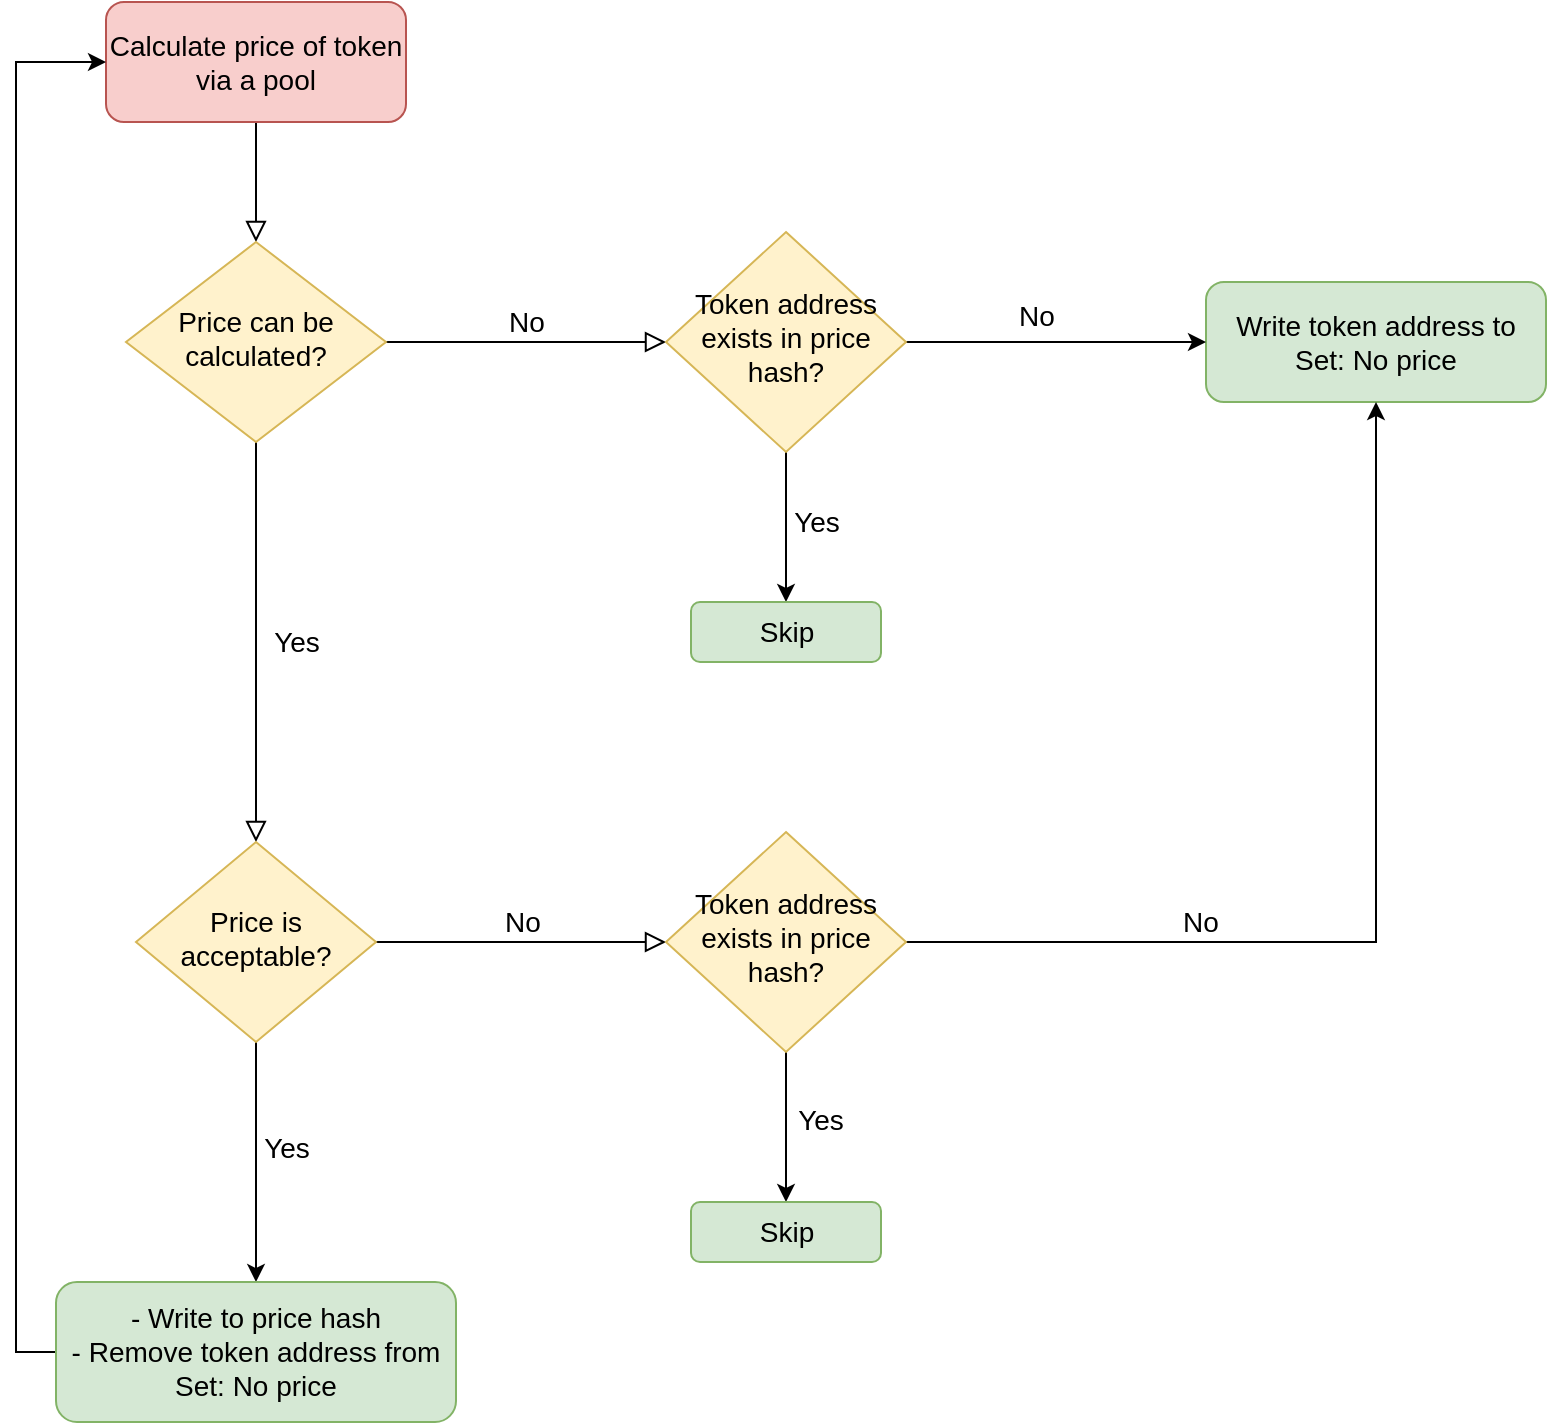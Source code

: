 <mxfile version="18.0.2" type="github">
  <diagram id="C5RBs43oDa-KdzZeNtuy" name="Page-1">
    <mxGraphModel dx="1426" dy="688" grid="1" gridSize="10" guides="1" tooltips="1" connect="1" arrows="1" fold="1" page="1" pageScale="1" pageWidth="827" pageHeight="1169" math="0" shadow="0">
      <root>
        <mxCell id="WIyWlLk6GJQsqaUBKTNV-0" />
        <mxCell id="WIyWlLk6GJQsqaUBKTNV-1" parent="WIyWlLk6GJQsqaUBKTNV-0" />
        <mxCell id="WIyWlLk6GJQsqaUBKTNV-2" value="" style="rounded=0;html=1;jettySize=auto;orthogonalLoop=1;fontSize=14;endArrow=block;endFill=0;endSize=8;strokeWidth=1;shadow=0;labelBackgroundColor=none;edgeStyle=orthogonalEdgeStyle;" parent="WIyWlLk6GJQsqaUBKTNV-1" source="WIyWlLk6GJQsqaUBKTNV-3" target="WIyWlLk6GJQsqaUBKTNV-6" edge="1">
          <mxGeometry relative="1" as="geometry" />
        </mxCell>
        <mxCell id="WIyWlLk6GJQsqaUBKTNV-3" value="Calculate price of token via a pool" style="rounded=1;whiteSpace=wrap;html=1;fontSize=14;glass=0;strokeWidth=1;shadow=0;fillColor=#f8cecc;strokeColor=#b85450;" parent="WIyWlLk6GJQsqaUBKTNV-1" vertex="1">
          <mxGeometry x="160" y="50" width="150" height="60" as="geometry" />
        </mxCell>
        <mxCell id="WIyWlLk6GJQsqaUBKTNV-4" value="Yes" style="rounded=0;html=1;jettySize=auto;orthogonalLoop=1;fontSize=14;endArrow=block;endFill=0;endSize=8;strokeWidth=1;shadow=0;labelBackgroundColor=none;edgeStyle=orthogonalEdgeStyle;" parent="WIyWlLk6GJQsqaUBKTNV-1" source="WIyWlLk6GJQsqaUBKTNV-6" target="WIyWlLk6GJQsqaUBKTNV-10" edge="1">
          <mxGeometry y="20" relative="1" as="geometry">
            <mxPoint as="offset" />
          </mxGeometry>
        </mxCell>
        <mxCell id="WIyWlLk6GJQsqaUBKTNV-5" value="No" style="edgeStyle=orthogonalEdgeStyle;rounded=0;html=1;jettySize=auto;orthogonalLoop=1;fontSize=14;endArrow=block;endFill=0;endSize=8;strokeWidth=1;shadow=0;labelBackgroundColor=none;entryX=0;entryY=0.5;entryDx=0;entryDy=0;" parent="WIyWlLk6GJQsqaUBKTNV-1" source="WIyWlLk6GJQsqaUBKTNV-6" target="Uq09Ov39Z_5K5Gf8dA3S-3" edge="1">
          <mxGeometry y="10" relative="1" as="geometry">
            <mxPoint as="offset" />
          </mxGeometry>
        </mxCell>
        <mxCell id="WIyWlLk6GJQsqaUBKTNV-6" value="Price can be calculated?" style="rhombus;whiteSpace=wrap;html=1;shadow=0;fontFamily=Helvetica;fontSize=14;align=center;strokeWidth=1;spacing=6;spacingTop=-4;fillColor=#fff2cc;strokeColor=#d6b656;" parent="WIyWlLk6GJQsqaUBKTNV-1" vertex="1">
          <mxGeometry x="170" y="170" width="130" height="100" as="geometry" />
        </mxCell>
        <mxCell id="WIyWlLk6GJQsqaUBKTNV-7" value="Write token address to Set: No price" style="rounded=1;whiteSpace=wrap;html=1;fontSize=14;glass=0;strokeWidth=1;shadow=0;fillColor=#d5e8d4;strokeColor=#82b366;" parent="WIyWlLk6GJQsqaUBKTNV-1" vertex="1">
          <mxGeometry x="710" y="190" width="170" height="60" as="geometry" />
        </mxCell>
        <mxCell id="WIyWlLk6GJQsqaUBKTNV-9" value="No" style="edgeStyle=orthogonalEdgeStyle;rounded=0;html=1;jettySize=auto;orthogonalLoop=1;fontSize=14;endArrow=block;endFill=0;endSize=8;strokeWidth=1;shadow=0;labelBackgroundColor=none;entryX=0;entryY=0.5;entryDx=0;entryDy=0;" parent="WIyWlLk6GJQsqaUBKTNV-1" source="WIyWlLk6GJQsqaUBKTNV-10" target="Uq09Ov39Z_5K5Gf8dA3S-6" edge="1">
          <mxGeometry y="10" relative="1" as="geometry">
            <mxPoint as="offset" />
          </mxGeometry>
        </mxCell>
        <mxCell id="Uq09Ov39Z_5K5Gf8dA3S-9" style="edgeStyle=orthogonalEdgeStyle;rounded=0;orthogonalLoop=1;jettySize=auto;html=1;exitX=0.5;exitY=1;exitDx=0;exitDy=0;entryX=0.5;entryY=0;entryDx=0;entryDy=0;fontSize=14;" edge="1" parent="WIyWlLk6GJQsqaUBKTNV-1" source="WIyWlLk6GJQsqaUBKTNV-10" target="WIyWlLk6GJQsqaUBKTNV-12">
          <mxGeometry relative="1" as="geometry" />
        </mxCell>
        <mxCell id="Uq09Ov39Z_5K5Gf8dA3S-10" value="Yes" style="edgeLabel;html=1;align=center;verticalAlign=middle;resizable=0;points=[];fontSize=14;" vertex="1" connectable="0" parent="Uq09Ov39Z_5K5Gf8dA3S-9">
          <mxGeometry x="-0.114" y="2" relative="1" as="geometry">
            <mxPoint x="13" as="offset" />
          </mxGeometry>
        </mxCell>
        <mxCell id="WIyWlLk6GJQsqaUBKTNV-10" value="Price is acceptable?" style="rhombus;whiteSpace=wrap;html=1;shadow=0;fontFamily=Helvetica;fontSize=14;align=center;strokeWidth=1;spacing=6;spacingTop=-4;fillColor=#fff2cc;strokeColor=#d6b656;" parent="WIyWlLk6GJQsqaUBKTNV-1" vertex="1">
          <mxGeometry x="175" y="470" width="120" height="100" as="geometry" />
        </mxCell>
        <mxCell id="Uq09Ov39Z_5K5Gf8dA3S-11" style="edgeStyle=orthogonalEdgeStyle;rounded=0;orthogonalLoop=1;jettySize=auto;html=1;exitX=0;exitY=0.5;exitDx=0;exitDy=0;entryX=0;entryY=0.5;entryDx=0;entryDy=0;fontSize=14;" edge="1" parent="WIyWlLk6GJQsqaUBKTNV-1" source="WIyWlLk6GJQsqaUBKTNV-12" target="WIyWlLk6GJQsqaUBKTNV-3">
          <mxGeometry relative="1" as="geometry" />
        </mxCell>
        <mxCell id="WIyWlLk6GJQsqaUBKTNV-12" value="- Write to price hash&lt;br style=&quot;font-size: 14px;&quot;&gt;- Remove token address from Set: No price" style="rounded=1;whiteSpace=wrap;html=1;fontSize=14;glass=0;strokeWidth=1;shadow=0;fillColor=#d5e8d4;strokeColor=#82b366;" parent="WIyWlLk6GJQsqaUBKTNV-1" vertex="1">
          <mxGeometry x="135" y="690" width="200" height="70" as="geometry" />
        </mxCell>
        <mxCell id="Uq09Ov39Z_5K5Gf8dA3S-4" style="edgeStyle=orthogonalEdgeStyle;rounded=0;orthogonalLoop=1;jettySize=auto;html=1;exitX=1;exitY=0.5;exitDx=0;exitDy=0;entryX=0;entryY=0.5;entryDx=0;entryDy=0;fontSize=14;" edge="1" parent="WIyWlLk6GJQsqaUBKTNV-1" source="Uq09Ov39Z_5K5Gf8dA3S-3" target="WIyWlLk6GJQsqaUBKTNV-7">
          <mxGeometry relative="1" as="geometry" />
        </mxCell>
        <mxCell id="Uq09Ov39Z_5K5Gf8dA3S-5" value="No" style="edgeLabel;html=1;align=center;verticalAlign=middle;resizable=0;points=[];fontSize=14;" vertex="1" connectable="0" parent="Uq09Ov39Z_5K5Gf8dA3S-4">
          <mxGeometry x="-0.171" y="-1" relative="1" as="geometry">
            <mxPoint x="3" y="-14" as="offset" />
          </mxGeometry>
        </mxCell>
        <mxCell id="Uq09Ov39Z_5K5Gf8dA3S-13" style="edgeStyle=orthogonalEdgeStyle;rounded=0;orthogonalLoop=1;jettySize=auto;html=1;exitX=0.5;exitY=1;exitDx=0;exitDy=0;entryX=0.5;entryY=0;entryDx=0;entryDy=0;fontSize=14;" edge="1" parent="WIyWlLk6GJQsqaUBKTNV-1" source="Uq09Ov39Z_5K5Gf8dA3S-3" target="Uq09Ov39Z_5K5Gf8dA3S-12">
          <mxGeometry relative="1" as="geometry" />
        </mxCell>
        <mxCell id="Uq09Ov39Z_5K5Gf8dA3S-14" value="Yes" style="edgeLabel;html=1;align=center;verticalAlign=middle;resizable=0;points=[];fontSize=14;" vertex="1" connectable="0" parent="Uq09Ov39Z_5K5Gf8dA3S-13">
          <mxGeometry x="-0.227" y="1" relative="1" as="geometry">
            <mxPoint x="14" y="6" as="offset" />
          </mxGeometry>
        </mxCell>
        <mxCell id="Uq09Ov39Z_5K5Gf8dA3S-3" value="Token address exists in price hash?" style="rhombus;whiteSpace=wrap;html=1;shadow=0;fontFamily=Helvetica;fontSize=14;align=center;strokeWidth=1;spacing=6;spacingTop=-4;fillColor=#fff2cc;strokeColor=#d6b656;" vertex="1" parent="WIyWlLk6GJQsqaUBKTNV-1">
          <mxGeometry x="440" y="165" width="120" height="110" as="geometry" />
        </mxCell>
        <mxCell id="Uq09Ov39Z_5K5Gf8dA3S-7" style="edgeStyle=orthogonalEdgeStyle;rounded=0;orthogonalLoop=1;jettySize=auto;html=1;exitX=1;exitY=0.5;exitDx=0;exitDy=0;entryX=0.5;entryY=1;entryDx=0;entryDy=0;fontSize=14;" edge="1" parent="WIyWlLk6GJQsqaUBKTNV-1" source="Uq09Ov39Z_5K5Gf8dA3S-6" target="WIyWlLk6GJQsqaUBKTNV-7">
          <mxGeometry relative="1" as="geometry" />
        </mxCell>
        <mxCell id="Uq09Ov39Z_5K5Gf8dA3S-8" value="No" style="edgeLabel;html=1;align=center;verticalAlign=middle;resizable=0;points=[];fontSize=14;" vertex="1" connectable="0" parent="Uq09Ov39Z_5K5Gf8dA3S-7">
          <mxGeometry x="-0.51" y="4" relative="1" as="geometry">
            <mxPoint x="23" y="-6" as="offset" />
          </mxGeometry>
        </mxCell>
        <mxCell id="Uq09Ov39Z_5K5Gf8dA3S-16" style="edgeStyle=orthogonalEdgeStyle;rounded=0;orthogonalLoop=1;jettySize=auto;html=1;exitX=0.5;exitY=1;exitDx=0;exitDy=0;entryX=0.5;entryY=0;entryDx=0;entryDy=0;fontSize=14;" edge="1" parent="WIyWlLk6GJQsqaUBKTNV-1" source="Uq09Ov39Z_5K5Gf8dA3S-6" target="Uq09Ov39Z_5K5Gf8dA3S-15">
          <mxGeometry relative="1" as="geometry" />
        </mxCell>
        <mxCell id="Uq09Ov39Z_5K5Gf8dA3S-17" value="Yes" style="edgeLabel;html=1;align=center;verticalAlign=middle;resizable=0;points=[];fontSize=14;" vertex="1" connectable="0" parent="Uq09Ov39Z_5K5Gf8dA3S-16">
          <mxGeometry x="-0.093" relative="1" as="geometry">
            <mxPoint x="17" as="offset" />
          </mxGeometry>
        </mxCell>
        <mxCell id="Uq09Ov39Z_5K5Gf8dA3S-6" value="Token address exists in price hash?" style="rhombus;whiteSpace=wrap;html=1;shadow=0;fontFamily=Helvetica;fontSize=14;align=center;strokeWidth=1;spacing=6;spacingTop=-4;fillColor=#fff2cc;strokeColor=#d6b656;" vertex="1" parent="WIyWlLk6GJQsqaUBKTNV-1">
          <mxGeometry x="440" y="465" width="120" height="110" as="geometry" />
        </mxCell>
        <mxCell id="Uq09Ov39Z_5K5Gf8dA3S-12" value="Skip" style="rounded=1;whiteSpace=wrap;html=1;fontSize=14;glass=0;strokeWidth=1;shadow=0;fillColor=#d5e8d4;strokeColor=#82b366;" vertex="1" parent="WIyWlLk6GJQsqaUBKTNV-1">
          <mxGeometry x="452.5" y="350" width="95" height="30" as="geometry" />
        </mxCell>
        <mxCell id="Uq09Ov39Z_5K5Gf8dA3S-15" value="Skip" style="rounded=1;whiteSpace=wrap;html=1;fontSize=14;glass=0;strokeWidth=1;shadow=0;fillColor=#d5e8d4;strokeColor=#82b366;" vertex="1" parent="WIyWlLk6GJQsqaUBKTNV-1">
          <mxGeometry x="452.5" y="650" width="95" height="30" as="geometry" />
        </mxCell>
      </root>
    </mxGraphModel>
  </diagram>
</mxfile>
